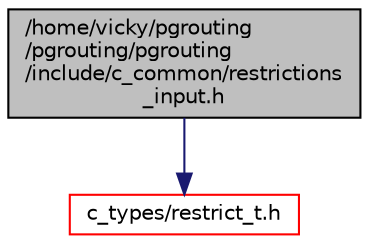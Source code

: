 digraph "/home/vicky/pgrouting/pgrouting/pgrouting/include/c_common/restrictions_input.h"
{
  edge [fontname="Helvetica",fontsize="10",labelfontname="Helvetica",labelfontsize="10"];
  node [fontname="Helvetica",fontsize="10",shape=record];
  Node1 [label="/home/vicky/pgrouting\l/pgrouting/pgrouting\l/include/c_common/restrictions\l_input.h",height=0.2,width=0.4,color="black", fillcolor="grey75", style="filled", fontcolor="black"];
  Node1 -> Node2 [color="midnightblue",fontsize="10",style="solid",fontname="Helvetica"];
  Node2 [label="c_types/restrict_t.h",height=0.2,width=0.4,color="red", fillcolor="white", style="filled",URL="$restrict__t_8h.html"];
}
